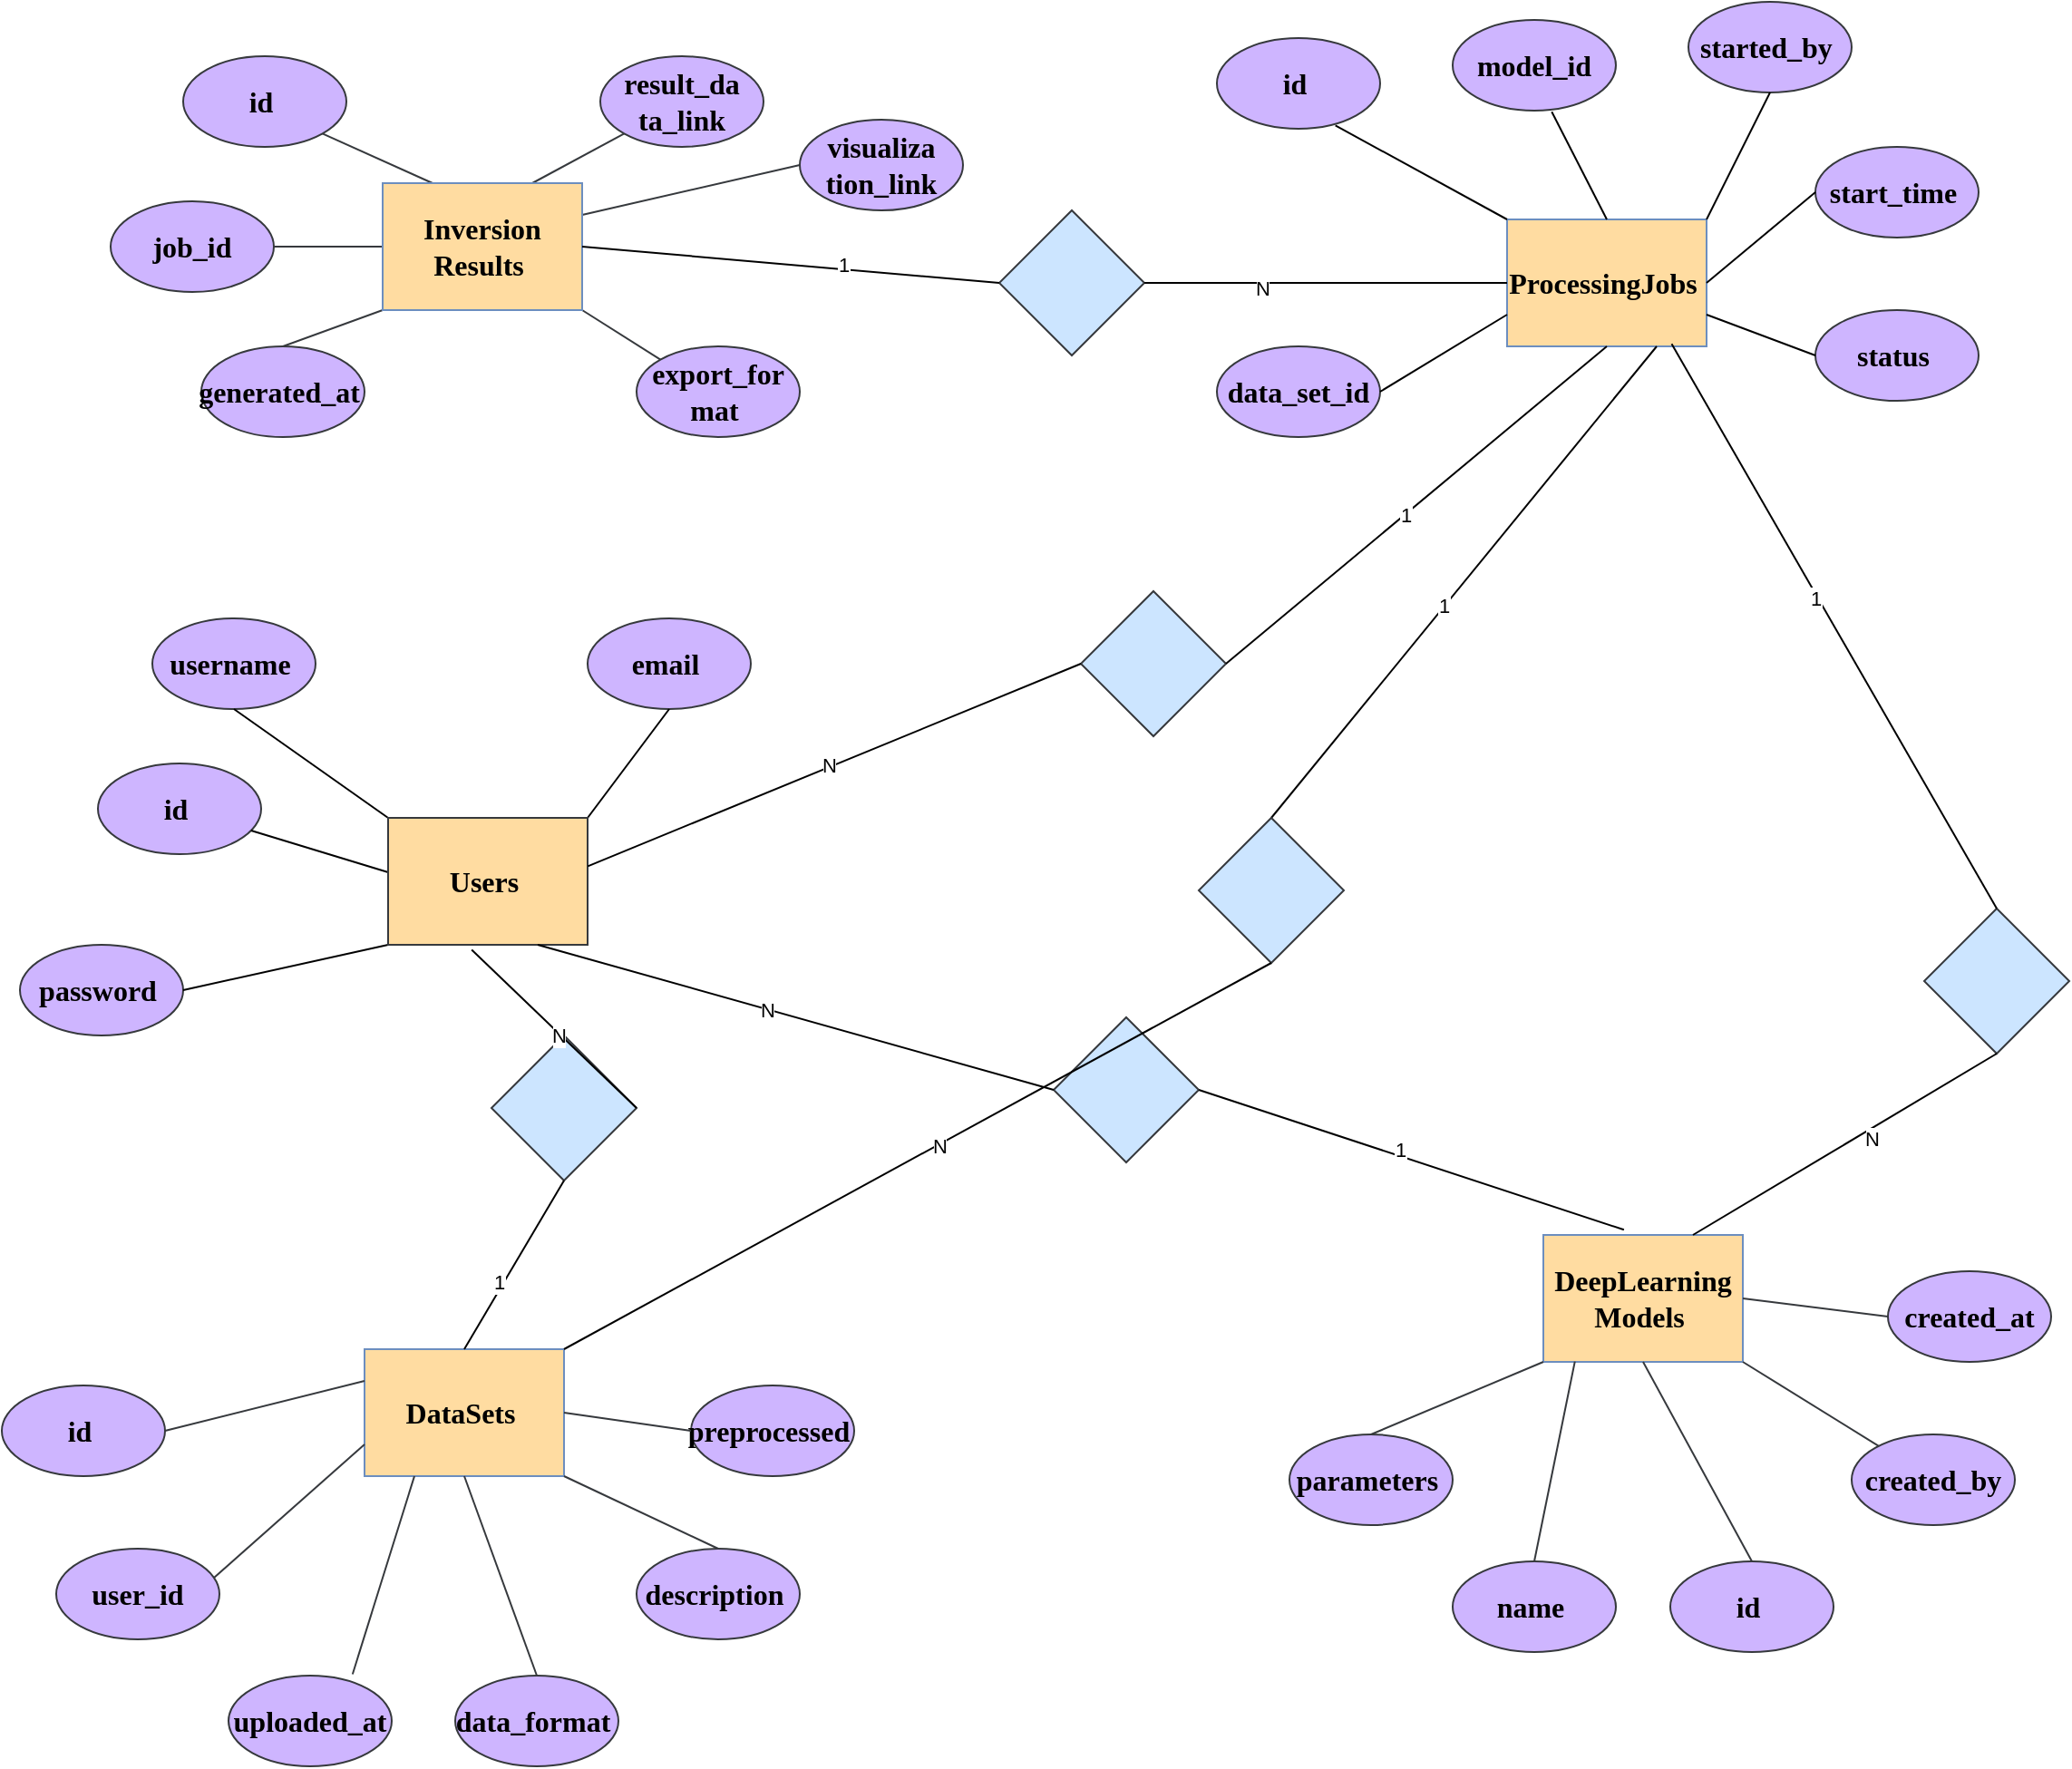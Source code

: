<mxfile version="24.5.3" type="github">
  <diagram id="R2lEEEUBdFMjLlhIrx00" name="Page-1">
    <mxGraphModel dx="2085" dy="665" grid="1" gridSize="10" guides="1" tooltips="1" connect="1" arrows="1" fold="1" page="1" pageScale="1" pageWidth="850" pageHeight="1100" math="0" shadow="0" extFonts="Permanent Marker^https://fonts.googleapis.com/css?family=Permanent+Marker">
      <root>
        <mxCell id="0" />
        <mxCell id="1" parent="0" />
        <mxCell id="a6z9oGoyvh4kOEtz0thW-5" value="&lt;b&gt;&lt;span style=&quot;font-size:12.0pt;&lt;br/&gt;mso-bidi-font-size:18.0pt;font-family:&amp;quot;Times New Roman&amp;quot;,serif;mso-fareast-font-family:&lt;br/&gt;宋体;mso-font-kerning:1.0pt;mso-ansi-language:EN-US;mso-fareast-language:ZH-CN;&lt;br/&gt;mso-bidi-language:AR-SA&quot; lang=&quot;EN-US&quot;&gt;ProcessingJobs&amp;nbsp;&lt;/span&gt;&lt;/b&gt;" style="rounded=0;whiteSpace=wrap;html=1;fillColor=#FFDCA1;strokeColor=#6c8ebf;" vertex="1" parent="1">
          <mxGeometry x="580" y="240" width="110" height="70" as="geometry" />
        </mxCell>
        <mxCell id="a6z9oGoyvh4kOEtz0thW-6" value="&lt;b&gt;&lt;span style=&quot;font-size:12.0pt;&lt;br/&gt;mso-bidi-font-size:18.0pt;font-family:&amp;quot;Times New Roman&amp;quot;,serif;mso-fareast-font-family:&lt;br/&gt;宋体;mso-font-kerning:1.0pt;mso-ansi-language:EN-US;mso-fareast-language:ZH-CN;&lt;br/&gt;mso-bidi-language:AR-SA&quot; lang=&quot;EN-US&quot;&gt;DataSets&amp;nbsp;&lt;/span&gt;&lt;/b&gt;" style="rounded=0;whiteSpace=wrap;html=1;fillColor=#FFDCA1;strokeColor=#6c8ebf;" vertex="1" parent="1">
          <mxGeometry x="-50" y="863" width="110" height="70" as="geometry" />
        </mxCell>
        <mxCell id="a6z9oGoyvh4kOEtz0thW-7" value="&lt;b&gt;&lt;span style=&quot;font-size:12.0pt;&lt;br/&gt;mso-bidi-font-size:18.0pt;font-family:&amp;quot;Times New Roman&amp;quot;,serif;mso-fareast-font-family:&lt;br/&gt;宋体;mso-font-kerning:1.0pt;mso-ansi-language:EN-US;mso-fareast-language:ZH-CN;&lt;br/&gt;mso-bidi-language:AR-SA&quot; lang=&quot;EN-US&quot;&gt;DeepLearning&lt;br&gt;Models&amp;nbsp;&lt;/span&gt;&lt;/b&gt;" style="rounded=0;whiteSpace=wrap;html=1;fillColor=#FFDCA1;strokeColor=#6c8ebf;" vertex="1" parent="1">
          <mxGeometry x="600" y="800" width="110" height="70" as="geometry" />
        </mxCell>
        <mxCell id="a6z9oGoyvh4kOEtz0thW-14" value="&lt;b&gt;&lt;span style=&quot;font-size:12.0pt;&lt;br/&gt;mso-bidi-font-size:18.0pt;font-family:&amp;quot;Times New Roman&amp;quot;,serif;mso-fareast-font-family:&lt;br/&gt;宋体;mso-font-kerning:1.0pt;mso-ansi-language:EN-US;mso-fareast-language:ZH-CN;&lt;br/&gt;mso-bidi-language:AR-SA&quot; lang=&quot;EN-US&quot;&gt;id&amp;nbsp;&lt;/span&gt;&lt;/b&gt;" style="ellipse;whiteSpace=wrap;html=1;fillColor=#CEB5FF;strokeColor=#36393d;" vertex="1" parent="1">
          <mxGeometry x="-250" y="883" width="90" height="50" as="geometry" />
        </mxCell>
        <mxCell id="a6z9oGoyvh4kOEtz0thW-15" value="&lt;b&gt;&lt;span style=&quot;font-size:12.0pt;&lt;br/&gt;mso-bidi-font-size:18.0pt;font-family:&amp;quot;Times New Roman&amp;quot;,serif;mso-fareast-font-family:&lt;br/&gt;宋体;mso-font-kerning:1.0pt;mso-ansi-language:EN-US;mso-fareast-language:ZH-CN;&lt;br/&gt;mso-bidi-language:AR-SA&quot; lang=&quot;EN-US&quot;&gt;user_id&lt;/span&gt;&lt;/b&gt;" style="ellipse;whiteSpace=wrap;html=1;fillColor=#CEB5FF;strokeColor=#36393d;" vertex="1" parent="1">
          <mxGeometry x="-220" y="973" width="90" height="50" as="geometry" />
        </mxCell>
        <mxCell id="a6z9oGoyvh4kOEtz0thW-16" value="&lt;b&gt;&lt;span style=&quot;font-size:12.0pt;&lt;br/&gt;mso-bidi-font-size:18.0pt;font-family:&amp;quot;Times New Roman&amp;quot;,serif;mso-fareast-font-family:&lt;br/&gt;宋体;mso-font-kerning:1.0pt;mso-ansi-language:EN-US;mso-fareast-language:ZH-CN;&lt;br/&gt;mso-bidi-language:AR-SA&quot; lang=&quot;EN-US&quot;&gt;uploaded_at&lt;/span&gt;&lt;/b&gt;" style="ellipse;whiteSpace=wrap;html=1;fillColor=#CEB5FF;strokeColor=#36393d;" vertex="1" parent="1">
          <mxGeometry x="-125" y="1043" width="90" height="50" as="geometry" />
        </mxCell>
        <mxCell id="a6z9oGoyvh4kOEtz0thW-21" value="&lt;b&gt;&lt;span style=&quot;font-size:12.0pt;&lt;br/&gt;mso-bidi-font-size:18.0pt;font-family:&amp;quot;Times New Roman&amp;quot;,serif;mso-fareast-font-family:&lt;br/&gt;宋体;mso-font-kerning:1.0pt;mso-ansi-language:EN-US;mso-fareast-language:ZH-CN;&lt;br/&gt;mso-bidi-language:AR-SA&quot; lang=&quot;EN-US&quot;&gt;data_format&amp;nbsp;&lt;/span&gt;&lt;/b&gt;" style="ellipse;whiteSpace=wrap;html=1;fillColor=#CEB5FF;strokeColor=#36393d;" vertex="1" parent="1">
          <mxGeometry y="1043" width="90" height="50" as="geometry" />
        </mxCell>
        <mxCell id="a6z9oGoyvh4kOEtz0thW-22" value="&lt;b&gt;&lt;span style=&quot;font-size:12.0pt;&lt;br/&gt;mso-bidi-font-size:18.0pt;font-family:&amp;quot;Times New Roman&amp;quot;,serif;mso-fareast-font-family:&lt;br/&gt;宋体;mso-font-kerning:1.0pt;mso-ansi-language:EN-US;mso-fareast-language:ZH-CN;&lt;br/&gt;mso-bidi-language:AR-SA&quot; lang=&quot;EN-US&quot;&gt;description&amp;nbsp;&lt;/span&gt;&lt;/b&gt;" style="ellipse;whiteSpace=wrap;html=1;fillColor=#CEB5FF;strokeColor=#36393d;" vertex="1" parent="1">
          <mxGeometry x="100" y="973" width="90" height="50" as="geometry" />
        </mxCell>
        <mxCell id="a6z9oGoyvh4kOEtz0thW-23" value="&lt;b&gt;&lt;span style=&quot;font-size:12.0pt;&lt;br/&gt;mso-bidi-font-size:18.0pt;font-family:&amp;quot;Times New Roman&amp;quot;,serif;mso-fareast-font-family:&lt;br/&gt;宋体;mso-font-kerning:1.0pt;mso-ansi-language:EN-US;mso-fareast-language:ZH-CN;&lt;br/&gt;mso-bidi-language:AR-SA&quot; lang=&quot;EN-US&quot;&gt;preprocessed&amp;nbsp;&lt;/span&gt;&lt;/b&gt;" style="ellipse;whiteSpace=wrap;html=1;fillColor=#CEB5FF;strokeColor=#36393d;" vertex="1" parent="1">
          <mxGeometry x="130" y="883" width="90" height="50" as="geometry" />
        </mxCell>
        <mxCell id="a6z9oGoyvh4kOEtz0thW-24" value="&lt;b&gt;&lt;span style=&quot;font-size:12.0pt;&lt;br/&gt;mso-bidi-font-size:18.0pt;font-family:&amp;quot;Times New Roman&amp;quot;,serif;mso-fareast-font-family:&lt;br/&gt;宋体;mso-font-kerning:1.0pt;mso-ansi-language:EN-US;mso-fareast-language:ZH-CN;&lt;br/&gt;mso-bidi-language:AR-SA&quot; lang=&quot;EN-US&quot;&gt;id&amp;nbsp;&lt;/span&gt;&lt;/b&gt;" style="ellipse;whiteSpace=wrap;html=1;fillColor=#CEB5FF;strokeColor=#36393d;" vertex="1" parent="1">
          <mxGeometry x="670" y="980" width="90" height="50" as="geometry" />
        </mxCell>
        <mxCell id="a6z9oGoyvh4kOEtz0thW-25" value="&lt;b&gt;&lt;span style=&quot;font-size:12.0pt;&lt;br/&gt;mso-bidi-font-size:18.0pt;font-family:&amp;quot;Times New Roman&amp;quot;,serif;mso-fareast-font-family:&lt;br/&gt;宋体;mso-font-kerning:1.0pt;mso-ansi-language:EN-US;mso-fareast-language:ZH-CN;&lt;br/&gt;mso-bidi-language:AR-SA&quot; lang=&quot;EN-US&quot;&gt;created_by&lt;/span&gt;&lt;/b&gt;" style="ellipse;whiteSpace=wrap;html=1;fillColor=#CEB5FF;strokeColor=#36393d;" vertex="1" parent="1">
          <mxGeometry x="770" y="910" width="90" height="50" as="geometry" />
        </mxCell>
        <mxCell id="a6z9oGoyvh4kOEtz0thW-26" value="&lt;b&gt;&lt;span style=&quot;font-size:12.0pt;&lt;br/&gt;mso-bidi-font-size:18.0pt;font-family:&amp;quot;Times New Roman&amp;quot;,serif;mso-fareast-font-family:&lt;br/&gt;宋体;mso-font-kerning:1.0pt;mso-ansi-language:EN-US;mso-fareast-language:ZH-CN;&lt;br/&gt;mso-bidi-language:AR-SA&quot; lang=&quot;EN-US&quot;&gt;created_at&lt;/span&gt;&lt;/b&gt;" style="ellipse;whiteSpace=wrap;html=1;fillColor=#CEB5FF;strokeColor=#36393d;" vertex="1" parent="1">
          <mxGeometry x="790" y="820" width="90" height="50" as="geometry" />
        </mxCell>
        <mxCell id="a6z9oGoyvh4kOEtz0thW-27" value="&lt;b&gt;&lt;span style=&quot;font-size:12.0pt;&lt;br/&gt;mso-bidi-font-size:18.0pt;font-family:&amp;quot;Times New Roman&amp;quot;,serif;mso-fareast-font-family:&lt;br/&gt;宋体;mso-font-kerning:1.0pt;mso-ansi-language:EN-US;mso-fareast-language:ZH-CN;&lt;br/&gt;mso-bidi-language:AR-SA&quot; lang=&quot;EN-US&quot;&gt;name&amp;nbsp;&lt;/span&gt;&lt;/b&gt;" style="ellipse;whiteSpace=wrap;html=1;fillColor=#CEB5FF;strokeColor=#36393d;" vertex="1" parent="1">
          <mxGeometry x="550" y="980" width="90" height="50" as="geometry" />
        </mxCell>
        <mxCell id="a6z9oGoyvh4kOEtz0thW-28" value="&lt;b&gt;&lt;span style=&quot;font-size:12.0pt;&lt;br/&gt;mso-bidi-font-size:18.0pt;font-family:&amp;quot;Times New Roman&amp;quot;,serif;mso-fareast-font-family:&lt;br/&gt;宋体;mso-font-kerning:1.0pt;mso-ansi-language:EN-US;mso-fareast-language:ZH-CN;&lt;br/&gt;mso-bidi-language:AR-SA&quot; lang=&quot;EN-US&quot;&gt;parameters&amp;nbsp;&lt;/span&gt;&lt;/b&gt;" style="ellipse;whiteSpace=wrap;html=1;fillColor=#CEB5FF;strokeColor=#36393d;" vertex="1" parent="1">
          <mxGeometry x="460" y="910" width="90" height="50" as="geometry" />
        </mxCell>
        <mxCell id="a6z9oGoyvh4kOEtz0thW-29" value="&lt;b&gt;&lt;span style=&quot;font-size:12.0pt;&lt;br/&gt;mso-bidi-font-size:18.0pt;font-family:&amp;quot;Times New Roman&amp;quot;,serif;mso-fareast-font-family:&lt;br/&gt;宋体;mso-font-kerning:1.0pt;mso-ansi-language:EN-US;mso-fareast-language:ZH-CN;&lt;br/&gt;mso-bidi-language:AR-SA&quot; lang=&quot;EN-US&quot;&gt;data_set_id&lt;/span&gt;&lt;/b&gt;" style="ellipse;whiteSpace=wrap;html=1;fillColor=#CEB5FF;strokeColor=#36393d;" vertex="1" parent="1">
          <mxGeometry x="420" y="310" width="90" height="50" as="geometry" />
        </mxCell>
        <mxCell id="a6z9oGoyvh4kOEtz0thW-30" value="" style="endArrow=none;html=1;rounded=0;entryX=1;entryY=0.5;entryDx=0;entryDy=0;exitX=0;exitY=0.25;exitDx=0;exitDy=0;fillColor=#ffcc99;strokeColor=#36393d;" edge="1" parent="1" source="a6z9oGoyvh4kOEtz0thW-6" target="a6z9oGoyvh4kOEtz0thW-14">
          <mxGeometry width="50" height="50" relative="1" as="geometry">
            <mxPoint x="-50" y="863" as="sourcePoint" />
            <mxPoint x="-135" y="580" as="targetPoint" />
          </mxGeometry>
        </mxCell>
        <mxCell id="a6z9oGoyvh4kOEtz0thW-31" value="" style="endArrow=none;html=1;rounded=0;exitX=0;exitY=0.75;exitDx=0;exitDy=0;entryX=0.967;entryY=0.321;entryDx=0;entryDy=0;entryPerimeter=0;fillColor=#ffcc99;strokeColor=#36393d;" edge="1" parent="1" source="a6z9oGoyvh4kOEtz0thW-6" target="a6z9oGoyvh4kOEtz0thW-15">
          <mxGeometry width="50" height="50" relative="1" as="geometry">
            <mxPoint x="-60" y="873" as="sourcePoint" />
            <mxPoint x="-180" y="858" as="targetPoint" />
          </mxGeometry>
        </mxCell>
        <mxCell id="a6z9oGoyvh4kOEtz0thW-32" value="" style="endArrow=none;html=1;rounded=0;exitX=0.5;exitY=1;exitDx=0;exitDy=0;entryX=0.5;entryY=0;entryDx=0;entryDy=0;fillColor=#ffcc99;strokeColor=#36393d;" edge="1" parent="1" source="a6z9oGoyvh4kOEtz0thW-6" target="a6z9oGoyvh4kOEtz0thW-21">
          <mxGeometry width="50" height="50" relative="1" as="geometry">
            <mxPoint x="-60" y="908" as="sourcePoint" />
            <mxPoint x="-143" y="939" as="targetPoint" />
          </mxGeometry>
        </mxCell>
        <mxCell id="a6z9oGoyvh4kOEtz0thW-33" value="" style="endArrow=none;html=1;rounded=0;entryX=0.76;entryY=-0.015;entryDx=0;entryDy=0;entryPerimeter=0;exitX=0.25;exitY=1;exitDx=0;exitDy=0;fillColor=#ffcc99;strokeColor=#36393d;" edge="1" parent="1" source="a6z9oGoyvh4kOEtz0thW-6" target="a6z9oGoyvh4kOEtz0thW-16">
          <mxGeometry width="50" height="50" relative="1" as="geometry">
            <mxPoint x="-50" y="918" as="sourcePoint" />
            <mxPoint x="-133" y="949" as="targetPoint" />
          </mxGeometry>
        </mxCell>
        <mxCell id="a6z9oGoyvh4kOEtz0thW-36" value="" style="endArrow=none;html=1;rounded=0;exitX=1;exitY=1;exitDx=0;exitDy=0;entryX=0.5;entryY=0;entryDx=0;entryDy=0;fillColor=#ffcc99;strokeColor=#36393d;" edge="1" parent="1" source="a6z9oGoyvh4kOEtz0thW-6" target="a6z9oGoyvh4kOEtz0thW-22">
          <mxGeometry width="50" height="50" relative="1" as="geometry">
            <mxPoint x="-60" y="908" as="sourcePoint" />
            <mxPoint x="-143" y="939" as="targetPoint" />
          </mxGeometry>
        </mxCell>
        <mxCell id="a6z9oGoyvh4kOEtz0thW-37" value="" style="endArrow=none;html=1;rounded=0;entryX=1;entryY=0.5;entryDx=0;entryDy=0;exitX=0;exitY=0.5;exitDx=0;exitDy=0;fillColor=#ffcc99;strokeColor=#36393d;" edge="1" parent="1" source="a6z9oGoyvh4kOEtz0thW-23" target="a6z9oGoyvh4kOEtz0thW-6">
          <mxGeometry width="50" height="50" relative="1" as="geometry">
            <mxPoint x="166" y="883" as="sourcePoint" />
            <mxPoint x="-70" y="933" as="targetPoint" />
          </mxGeometry>
        </mxCell>
        <mxCell id="a6z9oGoyvh4kOEtz0thW-38" value="&lt;b&gt;&lt;span style=&quot;font-size:12.0pt;&lt;br/&gt;mso-bidi-font-size:18.0pt;font-family:&amp;quot;Times New Roman&amp;quot;,serif;mso-fareast-font-family:&lt;br/&gt;宋体;mso-font-kerning:1.0pt;mso-ansi-language:EN-US;mso-fareast-language:ZH-CN;&lt;br/&gt;mso-bidi-language:AR-SA&quot; lang=&quot;EN-US&quot;&gt;model_id&lt;/span&gt;&lt;/b&gt;" style="ellipse;whiteSpace=wrap;html=1;fillColor=#CEB5FF;strokeColor=#36393d;" vertex="1" parent="1">
          <mxGeometry x="550" y="130" width="90" height="50" as="geometry" />
        </mxCell>
        <mxCell id="a6z9oGoyvh4kOEtz0thW-39" value="&lt;b&gt;&lt;span style=&quot;font-size:12.0pt;&lt;br/&gt;mso-bidi-font-size:18.0pt;font-family:&amp;quot;Times New Roman&amp;quot;,serif;mso-fareast-font-family:&lt;br/&gt;宋体;mso-font-kerning:1.0pt;mso-ansi-language:EN-US;mso-fareast-language:ZH-CN;&lt;br/&gt;mso-bidi-language:AR-SA&quot; lang=&quot;EN-US&quot;&gt;id&amp;nbsp;&lt;/span&gt;&lt;/b&gt;" style="ellipse;whiteSpace=wrap;html=1;fillColor=#CEB5FF;strokeColor=#36393d;" vertex="1" parent="1">
          <mxGeometry x="420" y="140" width="90" height="50" as="geometry" />
        </mxCell>
        <mxCell id="a6z9oGoyvh4kOEtz0thW-40" value="&lt;b&gt;&lt;span style=&quot;font-size:12.0pt;&lt;br/&gt;mso-bidi-font-size:18.0pt;font-family:&amp;quot;Times New Roman&amp;quot;,serif;mso-fareast-font-family:&lt;br/&gt;宋体;mso-font-kerning:1.0pt;mso-ansi-language:EN-US;mso-fareast-language:ZH-CN;&lt;br/&gt;mso-bidi-language:AR-SA&quot; lang=&quot;EN-US&quot;&gt;start_time&amp;nbsp;&lt;/span&gt;&lt;/b&gt;" style="ellipse;whiteSpace=wrap;html=1;fillColor=#CEB5FF;strokeColor=#36393d;" vertex="1" parent="1">
          <mxGeometry x="750" y="200" width="90" height="50" as="geometry" />
        </mxCell>
        <mxCell id="a6z9oGoyvh4kOEtz0thW-41" value="&lt;b&gt;&lt;span style=&quot;font-size:12.0pt;&lt;br/&gt;mso-bidi-font-size:18.0pt;font-family:&amp;quot;Times New Roman&amp;quot;,serif;mso-fareast-font-family:&lt;br/&gt;宋体;mso-font-kerning:1.0pt;mso-ansi-language:EN-US;mso-fareast-language:ZH-CN;&lt;br/&gt;mso-bidi-language:AR-SA&quot; lang=&quot;EN-US&quot;&gt;started_by&amp;nbsp;&lt;/span&gt;&lt;/b&gt;" style="ellipse;whiteSpace=wrap;html=1;fillColor=#CEB5FF;strokeColor=#36393d;" vertex="1" parent="1">
          <mxGeometry x="680" y="120" width="90" height="50" as="geometry" />
        </mxCell>
        <mxCell id="a6z9oGoyvh4kOEtz0thW-42" value="" style="endArrow=none;html=1;rounded=0;exitX=0;exitY=1;exitDx=0;exitDy=0;entryX=0.5;entryY=0;entryDx=0;entryDy=0;fillColor=#ffcc99;strokeColor=#36393d;" edge="1" parent="1" source="a6z9oGoyvh4kOEtz0thW-7" target="a6z9oGoyvh4kOEtz0thW-28">
          <mxGeometry width="50" height="50" relative="1" as="geometry">
            <mxPoint x="560" y="890" as="sourcePoint" />
            <mxPoint x="612" y="980" as="targetPoint" />
          </mxGeometry>
        </mxCell>
        <mxCell id="a6z9oGoyvh4kOEtz0thW-43" value="" style="endArrow=none;html=1;rounded=0;exitX=0.158;exitY=0.997;exitDx=0;exitDy=0;entryX=0.5;entryY=0;entryDx=0;entryDy=0;exitPerimeter=0;fillColor=#ffcc99;strokeColor=#36393d;" edge="1" parent="1" source="a6z9oGoyvh4kOEtz0thW-7" target="a6z9oGoyvh4kOEtz0thW-27">
          <mxGeometry width="50" height="50" relative="1" as="geometry">
            <mxPoint x="610" y="880" as="sourcePoint" />
            <mxPoint x="555" y="1010" as="targetPoint" />
          </mxGeometry>
        </mxCell>
        <mxCell id="a6z9oGoyvh4kOEtz0thW-45" value="" style="endArrow=none;html=1;rounded=0;exitX=0.5;exitY=1;exitDx=0;exitDy=0;entryX=0.5;entryY=0;entryDx=0;entryDy=0;fillColor=#ffcc99;strokeColor=#36393d;" edge="1" parent="1" source="a6z9oGoyvh4kOEtz0thW-7" target="a6z9oGoyvh4kOEtz0thW-24">
          <mxGeometry width="50" height="50" relative="1" as="geometry">
            <mxPoint x="627" y="880" as="sourcePoint" />
            <mxPoint x="665" y="1000" as="targetPoint" />
          </mxGeometry>
        </mxCell>
        <mxCell id="a6z9oGoyvh4kOEtz0thW-46" value="" style="endArrow=none;html=1;rounded=0;exitX=1;exitY=1;exitDx=0;exitDy=0;fillColor=#ffcc99;strokeColor=#36393d;" edge="1" parent="1" source="a6z9oGoyvh4kOEtz0thW-7" target="a6z9oGoyvh4kOEtz0thW-25">
          <mxGeometry width="50" height="50" relative="1" as="geometry">
            <mxPoint x="665" y="880" as="sourcePoint" />
            <mxPoint x="755" y="940" as="targetPoint" />
          </mxGeometry>
        </mxCell>
        <mxCell id="a6z9oGoyvh4kOEtz0thW-47" value="" style="endArrow=none;html=1;rounded=0;exitX=1;exitY=0.5;exitDx=0;exitDy=0;entryX=0;entryY=0.5;entryDx=0;entryDy=0;fillColor=#ffcc99;strokeColor=#36393d;" edge="1" parent="1" source="a6z9oGoyvh4kOEtz0thW-7" target="a6z9oGoyvh4kOEtz0thW-26">
          <mxGeometry width="50" height="50" relative="1" as="geometry">
            <mxPoint x="720" y="880" as="sourcePoint" />
            <mxPoint x="850" y="939" as="targetPoint" />
          </mxGeometry>
        </mxCell>
        <mxCell id="a6z9oGoyvh4kOEtz0thW-48" value="&lt;b&gt;&lt;span style=&quot;font-size:12.0pt;&lt;br/&gt;mso-bidi-font-size:18.0pt;font-family:&amp;quot;Times New Roman&amp;quot;,serif;mso-fareast-font-family:&lt;br/&gt;宋体;mso-font-kerning:1.0pt;mso-ansi-language:EN-US;mso-fareast-language:ZH-CN;&lt;br/&gt;mso-bidi-language:AR-SA&quot; lang=&quot;EN-US&quot;&gt;status&amp;nbsp;&lt;/span&gt;&lt;/b&gt;" style="ellipse;whiteSpace=wrap;html=1;fillColor=#CEB5FF;strokeColor=#36393d;" vertex="1" parent="1">
          <mxGeometry x="750" y="290" width="90" height="50" as="geometry" />
        </mxCell>
        <mxCell id="a6z9oGoyvh4kOEtz0thW-50" value="" style="endArrow=none;html=1;rounded=0;entryX=0.726;entryY=0.964;entryDx=0;entryDy=0;entryPerimeter=0;exitX=0;exitY=0;exitDx=0;exitDy=0;" edge="1" parent="1" source="a6z9oGoyvh4kOEtz0thW-5" target="a6z9oGoyvh4kOEtz0thW-39">
          <mxGeometry width="50" height="50" relative="1" as="geometry">
            <mxPoint x="540" y="270" as="sourcePoint" />
            <mxPoint x="590" y="220" as="targetPoint" />
          </mxGeometry>
        </mxCell>
        <mxCell id="a6z9oGoyvh4kOEtz0thW-51" value="" style="endArrow=none;html=1;rounded=0;entryX=1;entryY=0.5;entryDx=0;entryDy=0;exitX=0;exitY=0.75;exitDx=0;exitDy=0;" edge="1" parent="1" source="a6z9oGoyvh4kOEtz0thW-5" target="a6z9oGoyvh4kOEtz0thW-29">
          <mxGeometry width="50" height="50" relative="1" as="geometry">
            <mxPoint x="570" y="300" as="sourcePoint" />
            <mxPoint x="495" y="198" as="targetPoint" />
          </mxGeometry>
        </mxCell>
        <mxCell id="a6z9oGoyvh4kOEtz0thW-52" value="" style="endArrow=none;html=1;rounded=0;entryX=0;entryY=0.5;entryDx=0;entryDy=0;exitX=1;exitY=0.75;exitDx=0;exitDy=0;" edge="1" parent="1" source="a6z9oGoyvh4kOEtz0thW-5" target="a6z9oGoyvh4kOEtz0thW-48">
          <mxGeometry width="50" height="50" relative="1" as="geometry">
            <mxPoint x="590" y="285" as="sourcePoint" />
            <mxPoint x="505" y="290" as="targetPoint" />
          </mxGeometry>
        </mxCell>
        <mxCell id="a6z9oGoyvh4kOEtz0thW-53" value="" style="endArrow=none;html=1;rounded=0;entryX=1;entryY=0.5;entryDx=0;entryDy=0;exitX=0;exitY=0.5;exitDx=0;exitDy=0;" edge="1" parent="1" source="a6z9oGoyvh4kOEtz0thW-40" target="a6z9oGoyvh4kOEtz0thW-5">
          <mxGeometry width="50" height="50" relative="1" as="geometry">
            <mxPoint x="700" y="320" as="sourcePoint" />
            <mxPoint x="760" y="355" as="targetPoint" />
          </mxGeometry>
        </mxCell>
        <mxCell id="a6z9oGoyvh4kOEtz0thW-54" value="" style="endArrow=none;html=1;rounded=0;entryX=1;entryY=0;entryDx=0;entryDy=0;exitX=0.5;exitY=1;exitDx=0;exitDy=0;" edge="1" parent="1" source="a6z9oGoyvh4kOEtz0thW-41" target="a6z9oGoyvh4kOEtz0thW-5">
          <mxGeometry width="50" height="50" relative="1" as="geometry">
            <mxPoint x="760" y="235" as="sourcePoint" />
            <mxPoint x="700" y="285" as="targetPoint" />
          </mxGeometry>
        </mxCell>
        <mxCell id="a6z9oGoyvh4kOEtz0thW-56" value="" style="endArrow=none;html=1;rounded=0;entryX=0.5;entryY=0;entryDx=0;entryDy=0;exitX=0.607;exitY=1.013;exitDx=0;exitDy=0;exitPerimeter=0;" edge="1" parent="1" source="a6z9oGoyvh4kOEtz0thW-38" target="a6z9oGoyvh4kOEtz0thW-5">
          <mxGeometry width="50" height="50" relative="1" as="geometry">
            <mxPoint x="750" y="225" as="sourcePoint" />
            <mxPoint x="690" y="275" as="targetPoint" />
          </mxGeometry>
        </mxCell>
        <mxCell id="a6z9oGoyvh4kOEtz0thW-70" value="&lt;b&gt;&lt;span style=&quot;font-size:12.0pt;&lt;br/&gt;mso-bidi-font-size:18.0pt;font-family:&amp;quot;Times New Roman&amp;quot;,serif;mso-fareast-font-family:&lt;br/&gt;宋体;mso-font-kerning:1.0pt;mso-ansi-language:EN-US;mso-fareast-language:ZH-CN;&lt;br/&gt;mso-bidi-language:AR-SA&quot; lang=&quot;EN-US&quot;&gt;username&amp;nbsp;&lt;/span&gt;&lt;/b&gt;" style="ellipse;whiteSpace=wrap;html=1;fillColor=#CEB5FF;strokeColor=#36393d;" vertex="1" parent="1">
          <mxGeometry x="-167" y="460" width="90" height="50" as="geometry" />
        </mxCell>
        <mxCell id="a6z9oGoyvh4kOEtz0thW-71" value="" style="endArrow=none;html=1;rounded=0;entryX=0.5;entryY=1;entryDx=0;entryDy=0;exitX=0;exitY=0;exitDx=0;exitDy=0;" edge="1" source="a6z9oGoyvh4kOEtz0thW-78" target="a6z9oGoyvh4kOEtz0thW-70" parent="1">
          <mxGeometry width="50" height="50" relative="1" as="geometry">
            <mxPoint x="-167" y="710" as="sourcePoint" />
            <mxPoint x="-117" y="660" as="targetPoint" />
          </mxGeometry>
        </mxCell>
        <mxCell id="a6z9oGoyvh4kOEtz0thW-72" value="&lt;b&gt;&lt;span style=&quot;font-size:12.0pt;&lt;br/&gt;mso-bidi-font-size:18.0pt;font-family:&amp;quot;Times New Roman&amp;quot;,serif;mso-fareast-font-family:&lt;br/&gt;宋体;mso-font-kerning:1.0pt;mso-ansi-language:EN-US;mso-fareast-language:ZH-CN;&lt;br/&gt;mso-bidi-language:AR-SA&quot; lang=&quot;EN-US&quot;&gt;password&amp;nbsp;&lt;/span&gt;&lt;/b&gt;" style="ellipse;whiteSpace=wrap;html=1;fillColor=#CEB5FF;strokeColor=#36393d;" vertex="1" parent="1">
          <mxGeometry x="-240" y="640" width="90" height="50" as="geometry" />
        </mxCell>
        <mxCell id="a6z9oGoyvh4kOEtz0thW-73" value="&lt;b&gt;&lt;span style=&quot;font-size:12.0pt;&lt;br/&gt;mso-bidi-font-size:18.0pt;font-family:&amp;quot;Times New Roman&amp;quot;,serif;mso-fareast-font-family:&lt;br/&gt;宋体;mso-font-kerning:1.0pt;mso-ansi-language:EN-US;mso-fareast-language:ZH-CN;&lt;br/&gt;mso-bidi-language:AR-SA&quot; lang=&quot;EN-US&quot;&gt;id&amp;nbsp;&lt;/span&gt;&lt;/b&gt;" style="ellipse;whiteSpace=wrap;html=1;fillColor=#CEB5FF;strokeColor=#36393d;" vertex="1" parent="1">
          <mxGeometry x="-197" y="540" width="90" height="50" as="geometry" />
        </mxCell>
        <mxCell id="a6z9oGoyvh4kOEtz0thW-74" value="&lt;b&gt;&lt;span style=&quot;font-size:12.0pt;&lt;br/&gt;mso-bidi-font-size:18.0pt;font-family:&amp;quot;Times New Roman&amp;quot;,serif;mso-fareast-font-family:&lt;br/&gt;宋体;mso-font-kerning:1.0pt;mso-ansi-language:EN-US;mso-fareast-language:ZH-CN;&lt;br/&gt;mso-bidi-language:AR-SA&quot; lang=&quot;EN-US&quot;&gt;email&amp;nbsp;&lt;/span&gt;&lt;/b&gt;" style="ellipse;whiteSpace=wrap;html=1;fillColor=#CEB5FF;strokeColor=#36393d;" vertex="1" parent="1">
          <mxGeometry x="73" y="460" width="90" height="50" as="geometry" />
        </mxCell>
        <mxCell id="a6z9oGoyvh4kOEtz0thW-75" value="" style="endArrow=none;html=1;rounded=0;exitX=0;exitY=0.429;exitDx=0;exitDy=0;exitPerimeter=0;" edge="1" source="a6z9oGoyvh4kOEtz0thW-78" target="a6z9oGoyvh4kOEtz0thW-73" parent="1">
          <mxGeometry width="50" height="50" relative="1" as="geometry">
            <mxPoint x="-27" y="580" as="sourcePoint" />
            <mxPoint x="-112" y="520" as="targetPoint" />
          </mxGeometry>
        </mxCell>
        <mxCell id="a6z9oGoyvh4kOEtz0thW-76" value="" style="endArrow=none;html=1;rounded=0;entryX=1;entryY=0.5;entryDx=0;entryDy=0;exitX=0;exitY=1;exitDx=0;exitDy=0;" edge="1" source="a6z9oGoyvh4kOEtz0thW-78" target="a6z9oGoyvh4kOEtz0thW-72" parent="1">
          <mxGeometry width="50" height="50" relative="1" as="geometry">
            <mxPoint x="18" y="570" as="sourcePoint" />
            <mxPoint x="-102" y="587" as="targetPoint" />
          </mxGeometry>
        </mxCell>
        <mxCell id="a6z9oGoyvh4kOEtz0thW-77" value="" style="endArrow=none;html=1;rounded=0;exitX=1;exitY=0;exitDx=0;exitDy=0;entryX=0.5;entryY=1;entryDx=0;entryDy=0;" edge="1" source="a6z9oGoyvh4kOEtz0thW-78" target="a6z9oGoyvh4kOEtz0thW-74" parent="1">
          <mxGeometry width="50" height="50" relative="1" as="geometry">
            <mxPoint x="28" y="580" as="sourcePoint" />
            <mxPoint x="33" y="520" as="targetPoint" />
          </mxGeometry>
        </mxCell>
        <mxCell id="a6z9oGoyvh4kOEtz0thW-78" value="&lt;b&gt;&lt;span style=&quot;font-size:12.0pt;&lt;br/&gt;mso-bidi-font-size:18.0pt;font-family:&amp;quot;Times New Roman&amp;quot;,serif;mso-fareast-font-family:&lt;br/&gt;宋体;mso-font-kerning:1.0pt;mso-ansi-language:EN-US;mso-fareast-language:ZH-CN;&lt;br/&gt;mso-bidi-language:AR-SA&quot; lang=&quot;EN-US&quot;&gt;Users&amp;nbsp;&lt;/span&gt;&lt;/b&gt;" style="rounded=0;whiteSpace=wrap;html=1;fillColor=#FFDCA1;strokeColor=#36393d;" vertex="1" parent="1">
          <mxGeometry x="-37" y="570" width="110" height="70" as="geometry" />
        </mxCell>
        <mxCell id="a6z9oGoyvh4kOEtz0thW-88" value="&lt;b&gt;&lt;span style=&quot;font-size:12.0pt;&lt;br/&gt;mso-bidi-font-size:18.0pt;font-family:&amp;quot;Times New Roman&amp;quot;,serif;mso-fareast-font-family:&lt;br/&gt;宋体;mso-font-kerning:1.0pt;mso-ansi-language:EN-US;mso-fareast-language:ZH-CN;&lt;br/&gt;mso-bidi-language:AR-SA&quot; lang=&quot;EN-US&quot;&gt;id&amp;nbsp;&lt;/span&gt;&lt;/b&gt;" style="ellipse;whiteSpace=wrap;html=1;fillColor=#CEB5FF;strokeColor=#36393d;" vertex="1" parent="1">
          <mxGeometry x="-150" y="150" width="90" height="50" as="geometry" />
        </mxCell>
        <mxCell id="a6z9oGoyvh4kOEtz0thW-89" value="&lt;b&gt;&lt;span style=&quot;font-size:12.0pt;&lt;br/&gt;mso-bidi-font-size:18.0pt;font-family:&amp;quot;Times New Roman&amp;quot;,serif;mso-fareast-font-family:&lt;br/&gt;宋体;mso-font-kerning:1.0pt;mso-ansi-language:EN-US;mso-fareast-language:ZH-CN;&lt;br/&gt;mso-bidi-language:AR-SA&quot; lang=&quot;EN-US&quot;&gt;generated_at&amp;nbsp;&lt;/span&gt;&lt;/b&gt;" style="ellipse;whiteSpace=wrap;html=1;fillColor=#CEB5FF;strokeColor=#36393d;" vertex="1" parent="1">
          <mxGeometry x="-140" y="310" width="90" height="50" as="geometry" />
        </mxCell>
        <mxCell id="a6z9oGoyvh4kOEtz0thW-90" value="&lt;b&gt;&lt;span style=&quot;font-size:12.0pt;&lt;br/&gt;mso-bidi-font-size:18.0pt;font-family:&amp;quot;Times New Roman&amp;quot;,serif;mso-fareast-font-family:&lt;br/&gt;宋体;mso-font-kerning:1.0pt;mso-ansi-language:EN-US;mso-fareast-language:ZH-CN;&lt;br/&gt;mso-bidi-language:AR-SA&quot; lang=&quot;EN-US&quot;&gt;export_for&lt;br&gt;mat&amp;nbsp;&lt;/span&gt;&lt;/b&gt;" style="ellipse;whiteSpace=wrap;html=1;fillColor=#CEB5FF;strokeColor=#36393d;" vertex="1" parent="1">
          <mxGeometry x="100" y="310" width="90" height="50" as="geometry" />
        </mxCell>
        <mxCell id="a6z9oGoyvh4kOEtz0thW-91" value="&lt;b&gt;&lt;span style=&quot;font-size:12.0pt;&lt;br/&gt;mso-bidi-font-size:18.0pt;font-family:&amp;quot;Times New Roman&amp;quot;,serif;mso-fareast-font-family:&lt;br/&gt;宋体;mso-font-kerning:1.0pt;mso-ansi-language:EN-US;mso-fareast-language:ZH-CN;&lt;br/&gt;mso-bidi-language:AR-SA&quot; lang=&quot;EN-US&quot;&gt;job_id&lt;/span&gt;&lt;/b&gt;" style="ellipse;whiteSpace=wrap;html=1;fillColor=#CEB5FF;strokeColor=#36393d;" vertex="1" parent="1">
          <mxGeometry x="-190" y="230" width="90" height="50" as="geometry" />
        </mxCell>
        <mxCell id="a6z9oGoyvh4kOEtz0thW-92" value="&lt;b&gt;&lt;span style=&quot;font-family: &amp;quot;Times New Roman&amp;quot;, serif; font-size: 12pt;&quot; lang=&quot;EN-US&quot;&gt;result_da&lt;br&gt;ta_link&lt;/span&gt;&lt;/b&gt;" style="ellipse;whiteSpace=wrap;html=1;fillColor=#CEB5FF;strokeColor=#36393d;" vertex="1" parent="1">
          <mxGeometry x="80" y="150" width="90" height="50" as="geometry" />
        </mxCell>
        <mxCell id="a6z9oGoyvh4kOEtz0thW-93" value="&lt;b&gt;&lt;span style=&quot;font-size:12.0pt;&lt;br/&gt;mso-bidi-font-size:18.0pt;font-family:&amp;quot;Times New Roman&amp;quot;,serif;mso-fareast-font-family:&lt;br/&gt;宋体;mso-font-kerning:1.0pt;mso-ansi-language:EN-US;mso-fareast-language:ZH-CN;&lt;br/&gt;mso-bidi-language:AR-SA&quot; lang=&quot;EN-US&quot;&gt;visualiza&lt;br&gt;tion_link&lt;/span&gt;&lt;/b&gt;" style="ellipse;whiteSpace=wrap;html=1;fillColor=#CEB5FF;strokeColor=#36393d;" vertex="1" parent="1">
          <mxGeometry x="190" y="185" width="90" height="50" as="geometry" />
        </mxCell>
        <mxCell id="a6z9oGoyvh4kOEtz0thW-94" value="" style="endArrow=none;html=1;rounded=0;entryX=1;entryY=1;entryDx=0;entryDy=0;exitX=0.25;exitY=0;exitDx=0;exitDy=0;fillColor=#ffcc99;strokeColor=#36393d;" edge="1" source="a6z9oGoyvh4kOEtz0thW-100" target="a6z9oGoyvh4kOEtz0thW-88" parent="1">
          <mxGeometry width="50" height="50" relative="1" as="geometry">
            <mxPoint x="-190" y="360" as="sourcePoint" />
            <mxPoint x="-140" y="310" as="targetPoint" />
          </mxGeometry>
        </mxCell>
        <mxCell id="a6z9oGoyvh4kOEtz0thW-95" value="" style="endArrow=none;html=1;rounded=0;entryX=1;entryY=0.5;entryDx=0;entryDy=0;exitX=0;exitY=0.5;exitDx=0;exitDy=0;fillColor=#ffcc99;strokeColor=#36393d;" edge="1" source="a6z9oGoyvh4kOEtz0thW-100" target="a6z9oGoyvh4kOEtz0thW-91" parent="1">
          <mxGeometry width="50" height="50" relative="1" as="geometry">
            <mxPoint x="-2" y="230" as="sourcePoint" />
            <mxPoint x="-63" y="203" as="targetPoint" />
          </mxGeometry>
        </mxCell>
        <mxCell id="a6z9oGoyvh4kOEtz0thW-96" value="" style="endArrow=none;html=1;rounded=0;entryX=0.5;entryY=0;entryDx=0;entryDy=0;exitX=0;exitY=1;exitDx=0;exitDy=0;fillColor=#ffcc99;strokeColor=#36393d;" edge="1" source="a6z9oGoyvh4kOEtz0thW-100" target="a6z9oGoyvh4kOEtz0thW-89" parent="1">
          <mxGeometry width="50" height="50" relative="1" as="geometry">
            <mxPoint x="-30" y="265" as="sourcePoint" />
            <mxPoint x="-90" y="270" as="targetPoint" />
          </mxGeometry>
        </mxCell>
        <mxCell id="a6z9oGoyvh4kOEtz0thW-97" value="" style="endArrow=none;html=1;rounded=0;entryX=0.75;entryY=0;entryDx=0;entryDy=0;exitX=0;exitY=1;exitDx=0;exitDy=0;fillColor=#ffcc99;strokeColor=#36393d;" edge="1" source="a6z9oGoyvh4kOEtz0thW-92" target="a6z9oGoyvh4kOEtz0thW-100" parent="1">
          <mxGeometry width="50" height="50" relative="1" as="geometry">
            <mxPoint x="-2" y="230" as="sourcePoint" />
            <mxPoint x="-63" y="203" as="targetPoint" />
          </mxGeometry>
        </mxCell>
        <mxCell id="a6z9oGoyvh4kOEtz0thW-98" value="" style="endArrow=none;html=1;rounded=0;entryX=1;entryY=0.25;entryDx=0;entryDy=0;exitX=0;exitY=0.5;exitDx=0;exitDy=0;fillColor=#ffcc99;strokeColor=#36393d;" edge="1" source="a6z9oGoyvh4kOEtz0thW-93" target="a6z9oGoyvh4kOEtz0thW-100" parent="1">
          <mxGeometry width="50" height="50" relative="1" as="geometry">
            <mxPoint x="103" y="203" as="sourcePoint" />
            <mxPoint x="53" y="230" as="targetPoint" />
          </mxGeometry>
        </mxCell>
        <mxCell id="a6z9oGoyvh4kOEtz0thW-99" value="" style="endArrow=none;html=1;rounded=0;entryX=1;entryY=1;entryDx=0;entryDy=0;exitX=0;exitY=0;exitDx=0;exitDy=0;fillColor=#ffcc99;strokeColor=#36393d;" edge="1" source="a6z9oGoyvh4kOEtz0thW-90" target="a6z9oGoyvh4kOEtz0thW-100" parent="1">
          <mxGeometry width="50" height="50" relative="1" as="geometry">
            <mxPoint x="130" y="265" as="sourcePoint" />
            <mxPoint x="80" y="265" as="targetPoint" />
          </mxGeometry>
        </mxCell>
        <mxCell id="a6z9oGoyvh4kOEtz0thW-100" value="&lt;b&gt;&lt;span style=&quot;font-size:12.0pt;&lt;br/&gt;mso-bidi-font-size:18.0pt;font-family:&amp;quot;Times New Roman&amp;quot;,serif;mso-fareast-font-family:&lt;br/&gt;宋体;mso-font-kerning:1.0pt;mso-ansi-language:EN-US;mso-fareast-language:ZH-CN;&lt;br/&gt;mso-bidi-language:AR-SA&quot; lang=&quot;EN-US&quot;&gt;Inversion&lt;br&gt;Results&amp;nbsp;&lt;/span&gt;&lt;/b&gt;" style="rounded=0;whiteSpace=wrap;html=1;fillColor=#FFDCA1;strokeColor=#6c8ebf;" vertex="1" parent="1">
          <mxGeometry x="-40" y="220" width="110" height="70" as="geometry" />
        </mxCell>
        <mxCell id="a6z9oGoyvh4kOEtz0thW-101" value="" style="rhombus;whiteSpace=wrap;html=1;fillColor=#cce5ff;strokeColor=#36393d;" vertex="1" parent="1">
          <mxGeometry x="20" y="690" width="80" height="80" as="geometry" />
        </mxCell>
        <mxCell id="a6z9oGoyvh4kOEtz0thW-102" value="" style="rhombus;whiteSpace=wrap;html=1;fillColor=#cce5ff;strokeColor=#36393d;" vertex="1" parent="1">
          <mxGeometry x="345" y="445" width="80" height="80" as="geometry" />
        </mxCell>
        <mxCell id="a6z9oGoyvh4kOEtz0thW-103" value="" style="endArrow=none;html=1;rounded=0;entryX=0.419;entryY=1.039;entryDx=0;entryDy=0;entryPerimeter=0;exitX=1;exitY=0.5;exitDx=0;exitDy=0;" edge="1" parent="1" source="a6z9oGoyvh4kOEtz0thW-101" target="a6z9oGoyvh4kOEtz0thW-78">
          <mxGeometry width="50" height="50" relative="1" as="geometry">
            <mxPoint x="60" y="660" as="sourcePoint" />
            <mxPoint x="260" y="640" as="targetPoint" />
          </mxGeometry>
        </mxCell>
        <mxCell id="a6z9oGoyvh4kOEtz0thW-104" value="N" style="edgeLabel;html=1;align=center;verticalAlign=middle;resizable=0;points=[];" vertex="1" connectable="0" parent="a6z9oGoyvh4kOEtz0thW-103">
          <mxGeometry x="-0.061" y="1" relative="1" as="geometry">
            <mxPoint as="offset" />
          </mxGeometry>
        </mxCell>
        <mxCell id="a6z9oGoyvh4kOEtz0thW-105" value="" style="endArrow=none;html=1;rounded=0;exitX=0.5;exitY=0;exitDx=0;exitDy=0;entryX=0.5;entryY=1;entryDx=0;entryDy=0;" edge="1" parent="1" source="a6z9oGoyvh4kOEtz0thW-6" target="a6z9oGoyvh4kOEtz0thW-101">
          <mxGeometry width="50" height="50" relative="1" as="geometry">
            <mxPoint y="860" as="sourcePoint" />
            <mxPoint x="50" y="810" as="targetPoint" />
          </mxGeometry>
        </mxCell>
        <mxCell id="a6z9oGoyvh4kOEtz0thW-106" value="1" style="edgeLabel;html=1;align=center;verticalAlign=middle;resizable=0;points=[];" vertex="1" connectable="0" parent="a6z9oGoyvh4kOEtz0thW-105">
          <mxGeometry x="-0.219" y="3" relative="1" as="geometry">
            <mxPoint as="offset" />
          </mxGeometry>
        </mxCell>
        <mxCell id="a6z9oGoyvh4kOEtz0thW-107" value="" style="endArrow=none;html=1;rounded=0;exitX=1.001;exitY=0.381;exitDx=0;exitDy=0;entryX=0;entryY=0.5;entryDx=0;entryDy=0;exitPerimeter=0;" edge="1" parent="1" source="a6z9oGoyvh4kOEtz0thW-78" target="a6z9oGoyvh4kOEtz0thW-102">
          <mxGeometry width="50" height="50" relative="1" as="geometry">
            <mxPoint x="500" y="580" as="sourcePoint" />
            <mxPoint x="545" y="520" as="targetPoint" />
          </mxGeometry>
        </mxCell>
        <mxCell id="a6z9oGoyvh4kOEtz0thW-108" value="N" style="edgeLabel;html=1;align=center;verticalAlign=middle;resizable=0;points=[];" vertex="1" connectable="0" parent="a6z9oGoyvh4kOEtz0thW-107">
          <mxGeometry x="-0.019" y="1" relative="1" as="geometry">
            <mxPoint as="offset" />
          </mxGeometry>
        </mxCell>
        <mxCell id="a6z9oGoyvh4kOEtz0thW-112" value="" style="endArrow=none;html=1;rounded=0;entryX=0.5;entryY=1;entryDx=0;entryDy=0;exitX=1;exitY=0.5;exitDx=0;exitDy=0;" edge="1" parent="1" source="a6z9oGoyvh4kOEtz0thW-102" target="a6z9oGoyvh4kOEtz0thW-5">
          <mxGeometry width="50" height="50" relative="1" as="geometry">
            <mxPoint x="660" y="440" as="sourcePoint" />
            <mxPoint x="710" y="390" as="targetPoint" />
          </mxGeometry>
        </mxCell>
        <mxCell id="a6z9oGoyvh4kOEtz0thW-113" value="1" style="edgeLabel;html=1;align=center;verticalAlign=middle;resizable=0;points=[];" vertex="1" connectable="0" parent="a6z9oGoyvh4kOEtz0thW-112">
          <mxGeometry x="-0.061" relative="1" as="geometry">
            <mxPoint as="offset" />
          </mxGeometry>
        </mxCell>
        <mxCell id="a6z9oGoyvh4kOEtz0thW-114" value="" style="rhombus;whiteSpace=wrap;html=1;fillColor=#cce5ff;strokeColor=#36393d;" vertex="1" parent="1">
          <mxGeometry x="330" y="680" width="80" height="80" as="geometry" />
        </mxCell>
        <mxCell id="a6z9oGoyvh4kOEtz0thW-115" value="" style="endArrow=none;html=1;rounded=0;entryX=0.75;entryY=1;entryDx=0;entryDy=0;exitX=0;exitY=0.5;exitDx=0;exitDy=0;" edge="1" parent="1" source="a6z9oGoyvh4kOEtz0thW-114" target="a6z9oGoyvh4kOEtz0thW-78">
          <mxGeometry width="50" height="50" relative="1" as="geometry">
            <mxPoint x="420" y="810" as="sourcePoint" />
            <mxPoint x="460" y="650" as="targetPoint" />
          </mxGeometry>
        </mxCell>
        <mxCell id="a6z9oGoyvh4kOEtz0thW-118" value="N" style="edgeLabel;html=1;align=center;verticalAlign=middle;resizable=0;points=[];" vertex="1" connectable="0" parent="a6z9oGoyvh4kOEtz0thW-115">
          <mxGeometry x="0.119" y="1" relative="1" as="geometry">
            <mxPoint x="1" as="offset" />
          </mxGeometry>
        </mxCell>
        <mxCell id="a6z9oGoyvh4kOEtz0thW-116" value="" style="endArrow=none;html=1;rounded=0;exitX=1;exitY=0.5;exitDx=0;exitDy=0;entryX=0.404;entryY=-0.041;entryDx=0;entryDy=0;entryPerimeter=0;" edge="1" parent="1" source="a6z9oGoyvh4kOEtz0thW-114" target="a6z9oGoyvh4kOEtz0thW-7">
          <mxGeometry width="50" height="50" relative="1" as="geometry">
            <mxPoint x="430" y="820" as="sourcePoint" />
            <mxPoint x="480" y="770" as="targetPoint" />
          </mxGeometry>
        </mxCell>
        <mxCell id="a6z9oGoyvh4kOEtz0thW-119" value="1" style="edgeLabel;html=1;align=center;verticalAlign=middle;resizable=0;points=[];" vertex="1" connectable="0" parent="a6z9oGoyvh4kOEtz0thW-116">
          <mxGeometry x="-0.07" y="4" relative="1" as="geometry">
            <mxPoint y="1" as="offset" />
          </mxGeometry>
        </mxCell>
        <mxCell id="a6z9oGoyvh4kOEtz0thW-117" value="" style="endArrow=none;html=1;rounded=0;exitX=0.5;exitY=0;exitDx=0;exitDy=0;entryX=0.75;entryY=1;entryDx=0;entryDy=0;" edge="1" parent="1" source="a6z9oGoyvh4kOEtz0thW-130" target="a6z9oGoyvh4kOEtz0thW-5">
          <mxGeometry width="50" height="50" relative="1" as="geometry">
            <mxPoint x="440" y="830" as="sourcePoint" />
            <mxPoint x="590" y="480" as="targetPoint" />
          </mxGeometry>
        </mxCell>
        <mxCell id="a6z9oGoyvh4kOEtz0thW-132" value="1" style="edgeLabel;html=1;align=center;verticalAlign=middle;resizable=0;points=[];" vertex="1" connectable="0" parent="a6z9oGoyvh4kOEtz0thW-117">
          <mxGeometry x="-0.104" y="1" relative="1" as="geometry">
            <mxPoint as="offset" />
          </mxGeometry>
        </mxCell>
        <mxCell id="a6z9oGoyvh4kOEtz0thW-120" value="" style="rhombus;whiteSpace=wrap;html=1;fillColor=#cce5ff;strokeColor=#36393d;" vertex="1" parent="1">
          <mxGeometry x="810" y="620" width="80" height="80" as="geometry" />
        </mxCell>
        <mxCell id="a6z9oGoyvh4kOEtz0thW-121" value="" style="endArrow=none;html=1;rounded=0;entryX=0.825;entryY=0.981;entryDx=0;entryDy=0;entryPerimeter=0;exitX=0.5;exitY=0;exitDx=0;exitDy=0;" edge="1" parent="1" source="a6z9oGoyvh4kOEtz0thW-120" target="a6z9oGoyvh4kOEtz0thW-5">
          <mxGeometry width="50" height="50" relative="1" as="geometry">
            <mxPoint x="450" y="840" as="sourcePoint" />
            <mxPoint x="500" y="790" as="targetPoint" />
          </mxGeometry>
        </mxCell>
        <mxCell id="a6z9oGoyvh4kOEtz0thW-123" value="1" style="edgeLabel;html=1;align=center;verticalAlign=middle;resizable=0;points=[];" vertex="1" connectable="0" parent="a6z9oGoyvh4kOEtz0thW-121">
          <mxGeometry x="0.106" y="1" relative="1" as="geometry">
            <mxPoint as="offset" />
          </mxGeometry>
        </mxCell>
        <mxCell id="a6z9oGoyvh4kOEtz0thW-122" value="" style="endArrow=none;html=1;rounded=0;entryX=0.5;entryY=1;entryDx=0;entryDy=0;exitX=0.75;exitY=0;exitDx=0;exitDy=0;" edge="1" parent="1" source="a6z9oGoyvh4kOEtz0thW-7" target="a6z9oGoyvh4kOEtz0thW-120">
          <mxGeometry width="50" height="50" relative="1" as="geometry">
            <mxPoint x="460" y="850" as="sourcePoint" />
            <mxPoint x="510" y="800" as="targetPoint" />
          </mxGeometry>
        </mxCell>
        <mxCell id="a6z9oGoyvh4kOEtz0thW-124" value="N" style="edgeLabel;html=1;align=center;verticalAlign=middle;resizable=0;points=[];" vertex="1" connectable="0" parent="a6z9oGoyvh4kOEtz0thW-122">
          <mxGeometry x="0.145" y="-4" relative="1" as="geometry">
            <mxPoint as="offset" />
          </mxGeometry>
        </mxCell>
        <mxCell id="a6z9oGoyvh4kOEtz0thW-125" value="" style="rhombus;whiteSpace=wrap;html=1;fillColor=#cce5ff;strokeColor=#36393d;" vertex="1" parent="1">
          <mxGeometry x="300" y="235" width="80" height="80" as="geometry" />
        </mxCell>
        <mxCell id="a6z9oGoyvh4kOEtz0thW-126" value="" style="endArrow=none;html=1;rounded=0;entryX=0;entryY=0.5;entryDx=0;entryDy=0;" edge="1" parent="1" source="a6z9oGoyvh4kOEtz0thW-125" target="a6z9oGoyvh4kOEtz0thW-5">
          <mxGeometry width="50" height="50" relative="1" as="geometry">
            <mxPoint x="280" y="420" as="sourcePoint" />
            <mxPoint x="330" y="370" as="targetPoint" />
          </mxGeometry>
        </mxCell>
        <mxCell id="a6z9oGoyvh4kOEtz0thW-129" value="N" style="edgeLabel;html=1;align=center;verticalAlign=middle;resizable=0;points=[];" vertex="1" connectable="0" parent="a6z9oGoyvh4kOEtz0thW-126">
          <mxGeometry x="-0.353" y="-3" relative="1" as="geometry">
            <mxPoint as="offset" />
          </mxGeometry>
        </mxCell>
        <mxCell id="a6z9oGoyvh4kOEtz0thW-127" value="" style="endArrow=none;html=1;rounded=0;exitX=1;exitY=0.5;exitDx=0;exitDy=0;entryX=0;entryY=0.5;entryDx=0;entryDy=0;" edge="1" parent="1" source="a6z9oGoyvh4kOEtz0thW-100" target="a6z9oGoyvh4kOEtz0thW-125">
          <mxGeometry width="50" height="50" relative="1" as="geometry">
            <mxPoint x="90" y="290" as="sourcePoint" />
            <mxPoint x="140" y="240" as="targetPoint" />
          </mxGeometry>
        </mxCell>
        <mxCell id="a6z9oGoyvh4kOEtz0thW-128" value="1" style="edgeLabel;html=1;align=center;verticalAlign=middle;resizable=0;points=[];" vertex="1" connectable="0" parent="a6z9oGoyvh4kOEtz0thW-127">
          <mxGeometry x="0.251" y="3" relative="1" as="geometry">
            <mxPoint as="offset" />
          </mxGeometry>
        </mxCell>
        <mxCell id="a6z9oGoyvh4kOEtz0thW-130" value="" style="rhombus;whiteSpace=wrap;html=1;fillColor=#cce5ff;strokeColor=#36393d;" vertex="1" parent="1">
          <mxGeometry x="410" y="570" width="80" height="80" as="geometry" />
        </mxCell>
        <mxCell id="a6z9oGoyvh4kOEtz0thW-131" value="" style="endArrow=none;html=1;rounded=0;exitX=1;exitY=0;exitDx=0;exitDy=0;entryX=0.5;entryY=1;entryDx=0;entryDy=0;" edge="1" parent="1" source="a6z9oGoyvh4kOEtz0thW-6" target="a6z9oGoyvh4kOEtz0thW-130">
          <mxGeometry width="50" height="50" relative="1" as="geometry">
            <mxPoint x="450" y="840" as="sourcePoint" />
            <mxPoint x="450" y="660" as="targetPoint" />
          </mxGeometry>
        </mxCell>
        <mxCell id="a6z9oGoyvh4kOEtz0thW-133" value="N" style="edgeLabel;html=1;align=center;verticalAlign=middle;resizable=0;points=[];" vertex="1" connectable="0" parent="a6z9oGoyvh4kOEtz0thW-131">
          <mxGeometry x="0.06" y="-1" relative="1" as="geometry">
            <mxPoint as="offset" />
          </mxGeometry>
        </mxCell>
      </root>
    </mxGraphModel>
  </diagram>
</mxfile>
